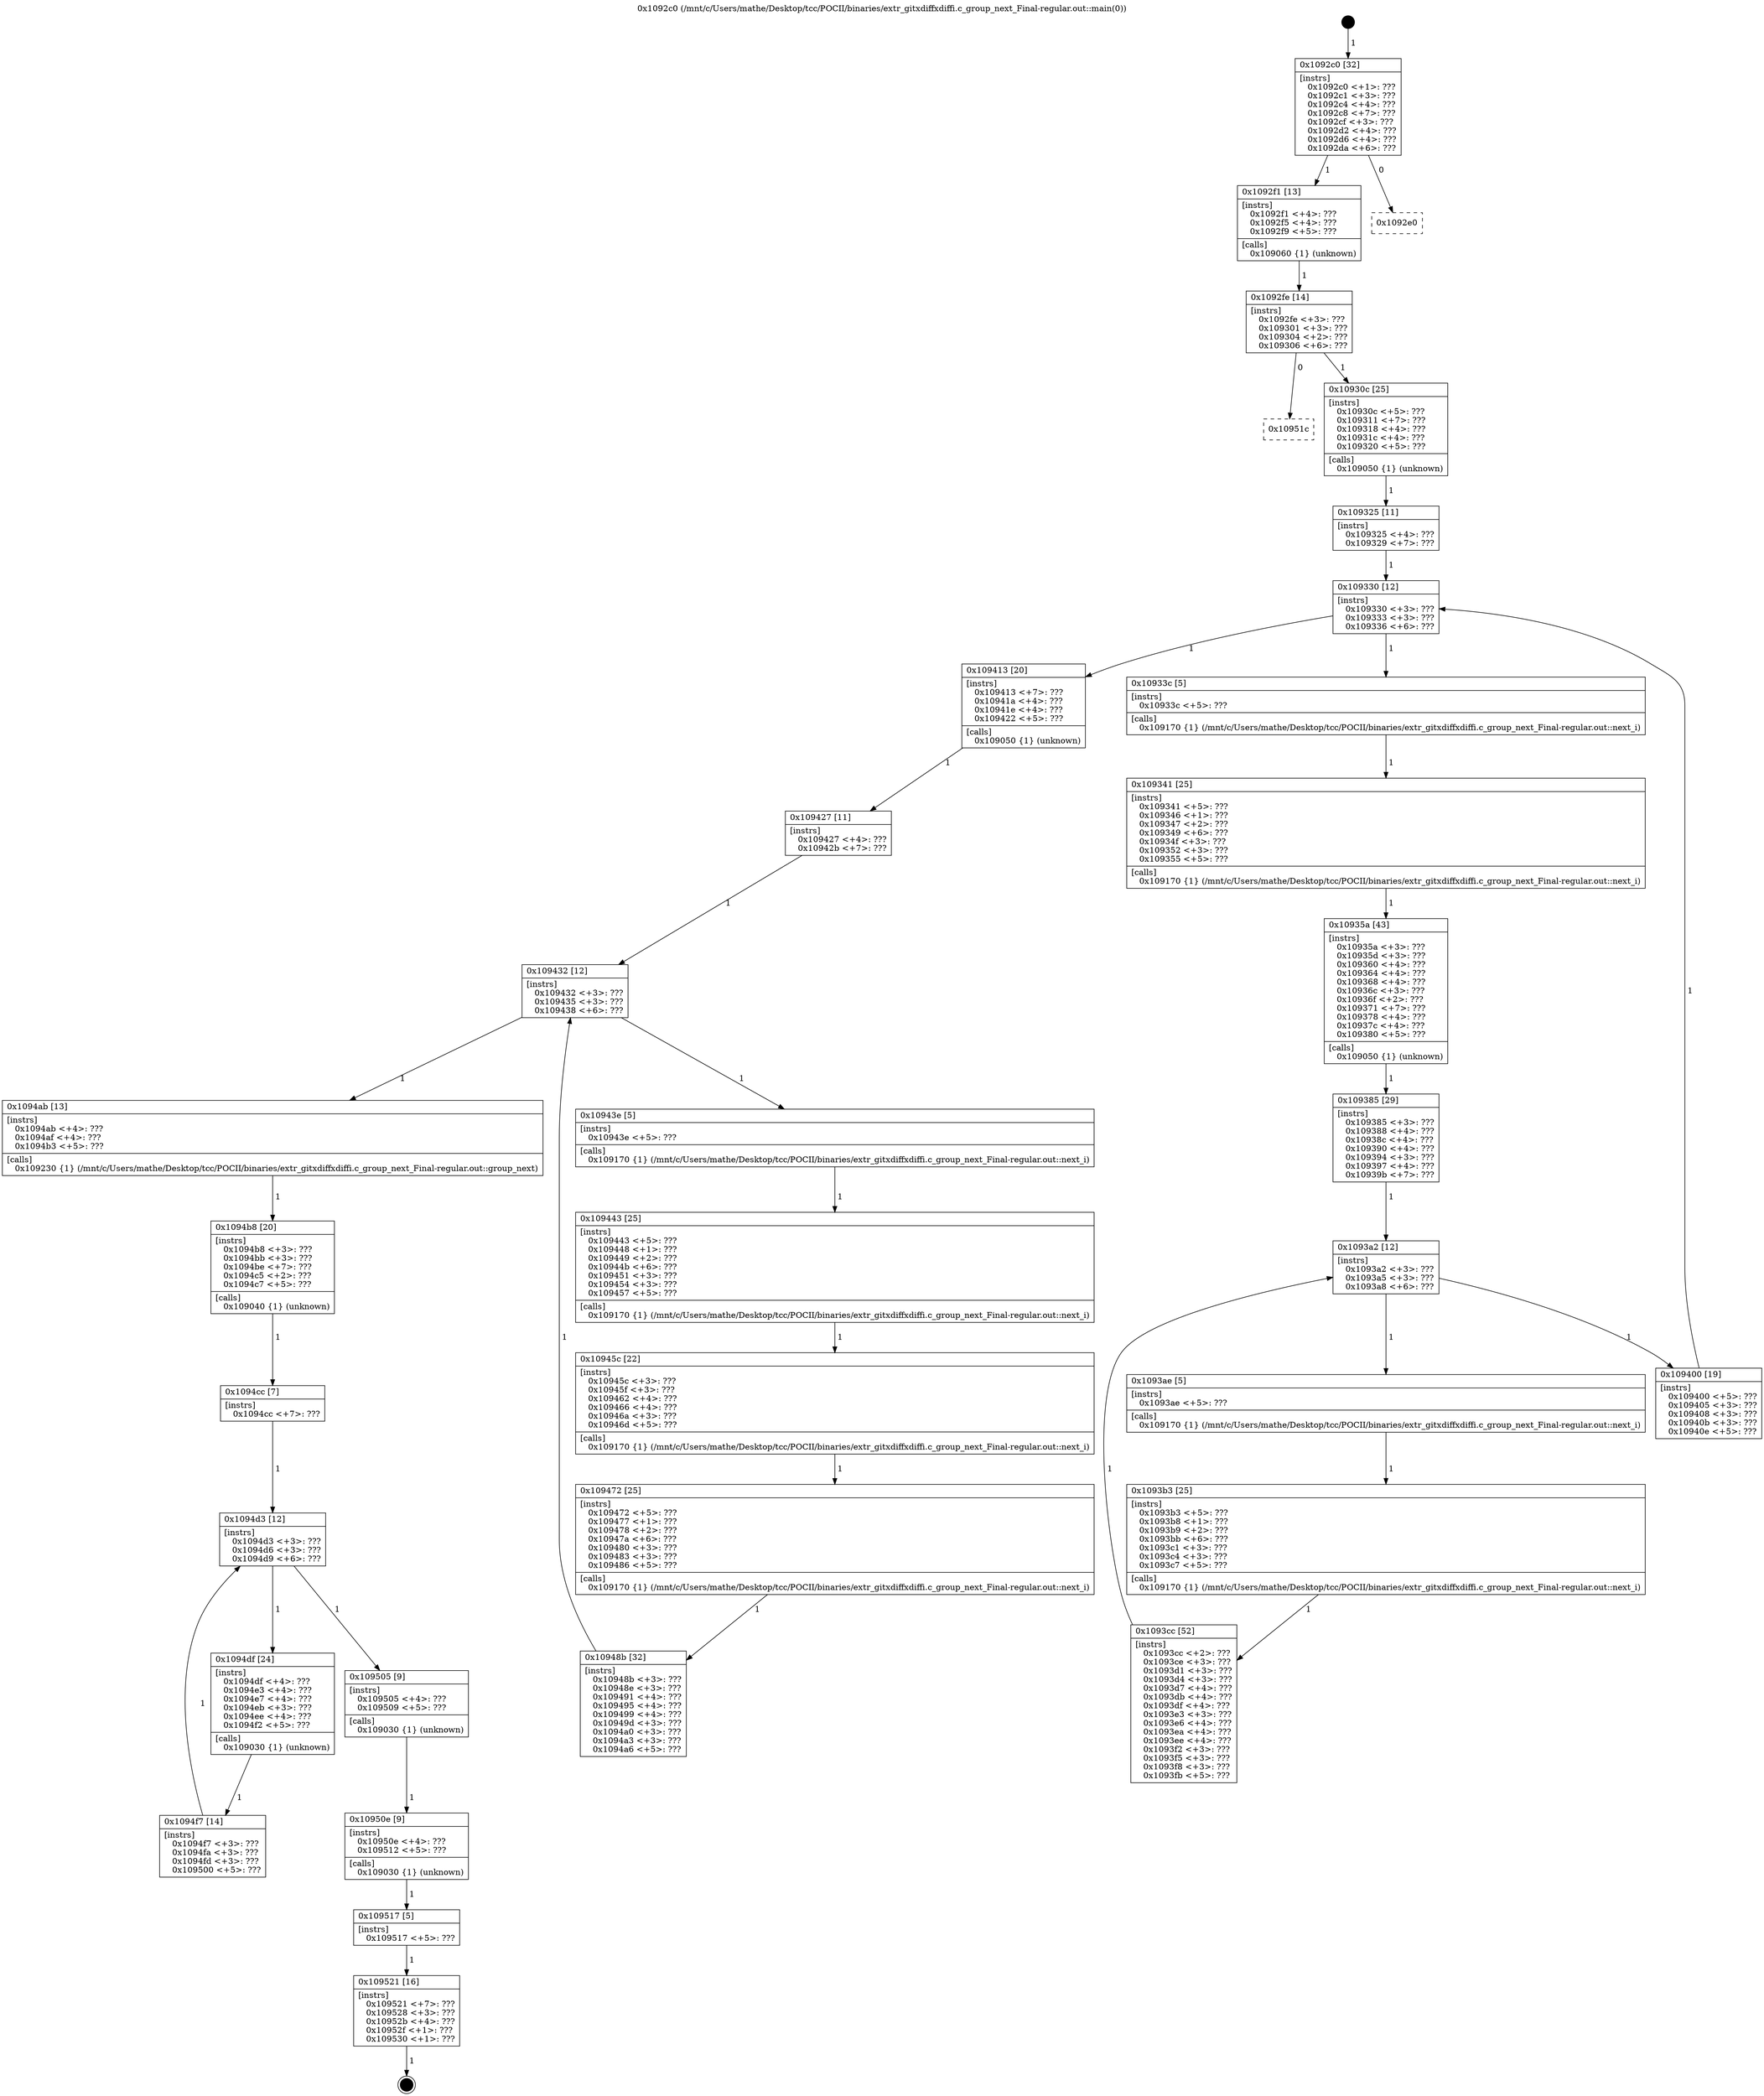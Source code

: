 digraph "0x1092c0" {
  label = "0x1092c0 (/mnt/c/Users/mathe/Desktop/tcc/POCII/binaries/extr_gitxdiffxdiffi.c_group_next_Final-regular.out::main(0))"
  labelloc = "t"
  node[shape=record]

  Entry [label="",width=0.3,height=0.3,shape=circle,fillcolor=black,style=filled]
  "0x1092c0" [label="{
     0x1092c0 [32]\l
     | [instrs]\l
     &nbsp;&nbsp;0x1092c0 \<+1\>: ???\l
     &nbsp;&nbsp;0x1092c1 \<+3\>: ???\l
     &nbsp;&nbsp;0x1092c4 \<+4\>: ???\l
     &nbsp;&nbsp;0x1092c8 \<+7\>: ???\l
     &nbsp;&nbsp;0x1092cf \<+3\>: ???\l
     &nbsp;&nbsp;0x1092d2 \<+4\>: ???\l
     &nbsp;&nbsp;0x1092d6 \<+4\>: ???\l
     &nbsp;&nbsp;0x1092da \<+6\>: ???\l
  }"]
  "0x1092f1" [label="{
     0x1092f1 [13]\l
     | [instrs]\l
     &nbsp;&nbsp;0x1092f1 \<+4\>: ???\l
     &nbsp;&nbsp;0x1092f5 \<+4\>: ???\l
     &nbsp;&nbsp;0x1092f9 \<+5\>: ???\l
     | [calls]\l
     &nbsp;&nbsp;0x109060 \{1\} (unknown)\l
  }"]
  "0x1092e0" [label="{
     0x1092e0\l
  }", style=dashed]
  "0x1092fe" [label="{
     0x1092fe [14]\l
     | [instrs]\l
     &nbsp;&nbsp;0x1092fe \<+3\>: ???\l
     &nbsp;&nbsp;0x109301 \<+3\>: ???\l
     &nbsp;&nbsp;0x109304 \<+2\>: ???\l
     &nbsp;&nbsp;0x109306 \<+6\>: ???\l
  }"]
  "0x10951c" [label="{
     0x10951c\l
  }", style=dashed]
  "0x10930c" [label="{
     0x10930c [25]\l
     | [instrs]\l
     &nbsp;&nbsp;0x10930c \<+5\>: ???\l
     &nbsp;&nbsp;0x109311 \<+7\>: ???\l
     &nbsp;&nbsp;0x109318 \<+4\>: ???\l
     &nbsp;&nbsp;0x10931c \<+4\>: ???\l
     &nbsp;&nbsp;0x109320 \<+5\>: ???\l
     | [calls]\l
     &nbsp;&nbsp;0x109050 \{1\} (unknown)\l
  }"]
  Exit [label="",width=0.3,height=0.3,shape=circle,fillcolor=black,style=filled,peripheries=2]
  "0x109330" [label="{
     0x109330 [12]\l
     | [instrs]\l
     &nbsp;&nbsp;0x109330 \<+3\>: ???\l
     &nbsp;&nbsp;0x109333 \<+3\>: ???\l
     &nbsp;&nbsp;0x109336 \<+6\>: ???\l
  }"]
  "0x109413" [label="{
     0x109413 [20]\l
     | [instrs]\l
     &nbsp;&nbsp;0x109413 \<+7\>: ???\l
     &nbsp;&nbsp;0x10941a \<+4\>: ???\l
     &nbsp;&nbsp;0x10941e \<+4\>: ???\l
     &nbsp;&nbsp;0x109422 \<+5\>: ???\l
     | [calls]\l
     &nbsp;&nbsp;0x109050 \{1\} (unknown)\l
  }"]
  "0x10933c" [label="{
     0x10933c [5]\l
     | [instrs]\l
     &nbsp;&nbsp;0x10933c \<+5\>: ???\l
     | [calls]\l
     &nbsp;&nbsp;0x109170 \{1\} (/mnt/c/Users/mathe/Desktop/tcc/POCII/binaries/extr_gitxdiffxdiffi.c_group_next_Final-regular.out::next_i)\l
  }"]
  "0x109341" [label="{
     0x109341 [25]\l
     | [instrs]\l
     &nbsp;&nbsp;0x109341 \<+5\>: ???\l
     &nbsp;&nbsp;0x109346 \<+1\>: ???\l
     &nbsp;&nbsp;0x109347 \<+2\>: ???\l
     &nbsp;&nbsp;0x109349 \<+6\>: ???\l
     &nbsp;&nbsp;0x10934f \<+3\>: ???\l
     &nbsp;&nbsp;0x109352 \<+3\>: ???\l
     &nbsp;&nbsp;0x109355 \<+5\>: ???\l
     | [calls]\l
     &nbsp;&nbsp;0x109170 \{1\} (/mnt/c/Users/mathe/Desktop/tcc/POCII/binaries/extr_gitxdiffxdiffi.c_group_next_Final-regular.out::next_i)\l
  }"]
  "0x10935a" [label="{
     0x10935a [43]\l
     | [instrs]\l
     &nbsp;&nbsp;0x10935a \<+3\>: ???\l
     &nbsp;&nbsp;0x10935d \<+3\>: ???\l
     &nbsp;&nbsp;0x109360 \<+4\>: ???\l
     &nbsp;&nbsp;0x109364 \<+4\>: ???\l
     &nbsp;&nbsp;0x109368 \<+4\>: ???\l
     &nbsp;&nbsp;0x10936c \<+3\>: ???\l
     &nbsp;&nbsp;0x10936f \<+2\>: ???\l
     &nbsp;&nbsp;0x109371 \<+7\>: ???\l
     &nbsp;&nbsp;0x109378 \<+4\>: ???\l
     &nbsp;&nbsp;0x10937c \<+4\>: ???\l
     &nbsp;&nbsp;0x109380 \<+5\>: ???\l
     | [calls]\l
     &nbsp;&nbsp;0x109050 \{1\} (unknown)\l
  }"]
  "0x1093a2" [label="{
     0x1093a2 [12]\l
     | [instrs]\l
     &nbsp;&nbsp;0x1093a2 \<+3\>: ???\l
     &nbsp;&nbsp;0x1093a5 \<+3\>: ???\l
     &nbsp;&nbsp;0x1093a8 \<+6\>: ???\l
  }"]
  "0x109400" [label="{
     0x109400 [19]\l
     | [instrs]\l
     &nbsp;&nbsp;0x109400 \<+5\>: ???\l
     &nbsp;&nbsp;0x109405 \<+3\>: ???\l
     &nbsp;&nbsp;0x109408 \<+3\>: ???\l
     &nbsp;&nbsp;0x10940b \<+3\>: ???\l
     &nbsp;&nbsp;0x10940e \<+5\>: ???\l
  }"]
  "0x1093ae" [label="{
     0x1093ae [5]\l
     | [instrs]\l
     &nbsp;&nbsp;0x1093ae \<+5\>: ???\l
     | [calls]\l
     &nbsp;&nbsp;0x109170 \{1\} (/mnt/c/Users/mathe/Desktop/tcc/POCII/binaries/extr_gitxdiffxdiffi.c_group_next_Final-regular.out::next_i)\l
  }"]
  "0x1093b3" [label="{
     0x1093b3 [25]\l
     | [instrs]\l
     &nbsp;&nbsp;0x1093b3 \<+5\>: ???\l
     &nbsp;&nbsp;0x1093b8 \<+1\>: ???\l
     &nbsp;&nbsp;0x1093b9 \<+2\>: ???\l
     &nbsp;&nbsp;0x1093bb \<+6\>: ???\l
     &nbsp;&nbsp;0x1093c1 \<+3\>: ???\l
     &nbsp;&nbsp;0x1093c4 \<+3\>: ???\l
     &nbsp;&nbsp;0x1093c7 \<+5\>: ???\l
     | [calls]\l
     &nbsp;&nbsp;0x109170 \{1\} (/mnt/c/Users/mathe/Desktop/tcc/POCII/binaries/extr_gitxdiffxdiffi.c_group_next_Final-regular.out::next_i)\l
  }"]
  "0x1093cc" [label="{
     0x1093cc [52]\l
     | [instrs]\l
     &nbsp;&nbsp;0x1093cc \<+2\>: ???\l
     &nbsp;&nbsp;0x1093ce \<+3\>: ???\l
     &nbsp;&nbsp;0x1093d1 \<+3\>: ???\l
     &nbsp;&nbsp;0x1093d4 \<+3\>: ???\l
     &nbsp;&nbsp;0x1093d7 \<+4\>: ???\l
     &nbsp;&nbsp;0x1093db \<+4\>: ???\l
     &nbsp;&nbsp;0x1093df \<+4\>: ???\l
     &nbsp;&nbsp;0x1093e3 \<+3\>: ???\l
     &nbsp;&nbsp;0x1093e6 \<+4\>: ???\l
     &nbsp;&nbsp;0x1093ea \<+4\>: ???\l
     &nbsp;&nbsp;0x1093ee \<+4\>: ???\l
     &nbsp;&nbsp;0x1093f2 \<+3\>: ???\l
     &nbsp;&nbsp;0x1093f5 \<+3\>: ???\l
     &nbsp;&nbsp;0x1093f8 \<+3\>: ???\l
     &nbsp;&nbsp;0x1093fb \<+5\>: ???\l
  }"]
  "0x109385" [label="{
     0x109385 [29]\l
     | [instrs]\l
     &nbsp;&nbsp;0x109385 \<+3\>: ???\l
     &nbsp;&nbsp;0x109388 \<+4\>: ???\l
     &nbsp;&nbsp;0x10938c \<+4\>: ???\l
     &nbsp;&nbsp;0x109390 \<+4\>: ???\l
     &nbsp;&nbsp;0x109394 \<+3\>: ???\l
     &nbsp;&nbsp;0x109397 \<+4\>: ???\l
     &nbsp;&nbsp;0x10939b \<+7\>: ???\l
  }"]
  "0x109521" [label="{
     0x109521 [16]\l
     | [instrs]\l
     &nbsp;&nbsp;0x109521 \<+7\>: ???\l
     &nbsp;&nbsp;0x109528 \<+3\>: ???\l
     &nbsp;&nbsp;0x10952b \<+4\>: ???\l
     &nbsp;&nbsp;0x10952f \<+1\>: ???\l
     &nbsp;&nbsp;0x109530 \<+1\>: ???\l
  }"]
  "0x109325" [label="{
     0x109325 [11]\l
     | [instrs]\l
     &nbsp;&nbsp;0x109325 \<+4\>: ???\l
     &nbsp;&nbsp;0x109329 \<+7\>: ???\l
  }"]
  "0x109432" [label="{
     0x109432 [12]\l
     | [instrs]\l
     &nbsp;&nbsp;0x109432 \<+3\>: ???\l
     &nbsp;&nbsp;0x109435 \<+3\>: ???\l
     &nbsp;&nbsp;0x109438 \<+6\>: ???\l
  }"]
  "0x1094ab" [label="{
     0x1094ab [13]\l
     | [instrs]\l
     &nbsp;&nbsp;0x1094ab \<+4\>: ???\l
     &nbsp;&nbsp;0x1094af \<+4\>: ???\l
     &nbsp;&nbsp;0x1094b3 \<+5\>: ???\l
     | [calls]\l
     &nbsp;&nbsp;0x109230 \{1\} (/mnt/c/Users/mathe/Desktop/tcc/POCII/binaries/extr_gitxdiffxdiffi.c_group_next_Final-regular.out::group_next)\l
  }"]
  "0x10943e" [label="{
     0x10943e [5]\l
     | [instrs]\l
     &nbsp;&nbsp;0x10943e \<+5\>: ???\l
     | [calls]\l
     &nbsp;&nbsp;0x109170 \{1\} (/mnt/c/Users/mathe/Desktop/tcc/POCII/binaries/extr_gitxdiffxdiffi.c_group_next_Final-regular.out::next_i)\l
  }"]
  "0x109443" [label="{
     0x109443 [25]\l
     | [instrs]\l
     &nbsp;&nbsp;0x109443 \<+5\>: ???\l
     &nbsp;&nbsp;0x109448 \<+1\>: ???\l
     &nbsp;&nbsp;0x109449 \<+2\>: ???\l
     &nbsp;&nbsp;0x10944b \<+6\>: ???\l
     &nbsp;&nbsp;0x109451 \<+3\>: ???\l
     &nbsp;&nbsp;0x109454 \<+3\>: ???\l
     &nbsp;&nbsp;0x109457 \<+5\>: ???\l
     | [calls]\l
     &nbsp;&nbsp;0x109170 \{1\} (/mnt/c/Users/mathe/Desktop/tcc/POCII/binaries/extr_gitxdiffxdiffi.c_group_next_Final-regular.out::next_i)\l
  }"]
  "0x10945c" [label="{
     0x10945c [22]\l
     | [instrs]\l
     &nbsp;&nbsp;0x10945c \<+3\>: ???\l
     &nbsp;&nbsp;0x10945f \<+3\>: ???\l
     &nbsp;&nbsp;0x109462 \<+4\>: ???\l
     &nbsp;&nbsp;0x109466 \<+4\>: ???\l
     &nbsp;&nbsp;0x10946a \<+3\>: ???\l
     &nbsp;&nbsp;0x10946d \<+5\>: ???\l
     | [calls]\l
     &nbsp;&nbsp;0x109170 \{1\} (/mnt/c/Users/mathe/Desktop/tcc/POCII/binaries/extr_gitxdiffxdiffi.c_group_next_Final-regular.out::next_i)\l
  }"]
  "0x109472" [label="{
     0x109472 [25]\l
     | [instrs]\l
     &nbsp;&nbsp;0x109472 \<+5\>: ???\l
     &nbsp;&nbsp;0x109477 \<+1\>: ???\l
     &nbsp;&nbsp;0x109478 \<+2\>: ???\l
     &nbsp;&nbsp;0x10947a \<+6\>: ???\l
     &nbsp;&nbsp;0x109480 \<+3\>: ???\l
     &nbsp;&nbsp;0x109483 \<+3\>: ???\l
     &nbsp;&nbsp;0x109486 \<+5\>: ???\l
     | [calls]\l
     &nbsp;&nbsp;0x109170 \{1\} (/mnt/c/Users/mathe/Desktop/tcc/POCII/binaries/extr_gitxdiffxdiffi.c_group_next_Final-regular.out::next_i)\l
  }"]
  "0x10948b" [label="{
     0x10948b [32]\l
     | [instrs]\l
     &nbsp;&nbsp;0x10948b \<+3\>: ???\l
     &nbsp;&nbsp;0x10948e \<+3\>: ???\l
     &nbsp;&nbsp;0x109491 \<+4\>: ???\l
     &nbsp;&nbsp;0x109495 \<+4\>: ???\l
     &nbsp;&nbsp;0x109499 \<+4\>: ???\l
     &nbsp;&nbsp;0x10949d \<+3\>: ???\l
     &nbsp;&nbsp;0x1094a0 \<+3\>: ???\l
     &nbsp;&nbsp;0x1094a3 \<+3\>: ???\l
     &nbsp;&nbsp;0x1094a6 \<+5\>: ???\l
  }"]
  "0x109427" [label="{
     0x109427 [11]\l
     | [instrs]\l
     &nbsp;&nbsp;0x109427 \<+4\>: ???\l
     &nbsp;&nbsp;0x10942b \<+7\>: ???\l
  }"]
  "0x1094b8" [label="{
     0x1094b8 [20]\l
     | [instrs]\l
     &nbsp;&nbsp;0x1094b8 \<+3\>: ???\l
     &nbsp;&nbsp;0x1094bb \<+3\>: ???\l
     &nbsp;&nbsp;0x1094be \<+7\>: ???\l
     &nbsp;&nbsp;0x1094c5 \<+2\>: ???\l
     &nbsp;&nbsp;0x1094c7 \<+5\>: ???\l
     | [calls]\l
     &nbsp;&nbsp;0x109040 \{1\} (unknown)\l
  }"]
  "0x1094d3" [label="{
     0x1094d3 [12]\l
     | [instrs]\l
     &nbsp;&nbsp;0x1094d3 \<+3\>: ???\l
     &nbsp;&nbsp;0x1094d6 \<+3\>: ???\l
     &nbsp;&nbsp;0x1094d9 \<+6\>: ???\l
  }"]
  "0x109505" [label="{
     0x109505 [9]\l
     | [instrs]\l
     &nbsp;&nbsp;0x109505 \<+4\>: ???\l
     &nbsp;&nbsp;0x109509 \<+5\>: ???\l
     | [calls]\l
     &nbsp;&nbsp;0x109030 \{1\} (unknown)\l
  }"]
  "0x1094df" [label="{
     0x1094df [24]\l
     | [instrs]\l
     &nbsp;&nbsp;0x1094df \<+4\>: ???\l
     &nbsp;&nbsp;0x1094e3 \<+4\>: ???\l
     &nbsp;&nbsp;0x1094e7 \<+4\>: ???\l
     &nbsp;&nbsp;0x1094eb \<+3\>: ???\l
     &nbsp;&nbsp;0x1094ee \<+4\>: ???\l
     &nbsp;&nbsp;0x1094f2 \<+5\>: ???\l
     | [calls]\l
     &nbsp;&nbsp;0x109030 \{1\} (unknown)\l
  }"]
  "0x1094f7" [label="{
     0x1094f7 [14]\l
     | [instrs]\l
     &nbsp;&nbsp;0x1094f7 \<+3\>: ???\l
     &nbsp;&nbsp;0x1094fa \<+3\>: ???\l
     &nbsp;&nbsp;0x1094fd \<+3\>: ???\l
     &nbsp;&nbsp;0x109500 \<+5\>: ???\l
  }"]
  "0x1094cc" [label="{
     0x1094cc [7]\l
     | [instrs]\l
     &nbsp;&nbsp;0x1094cc \<+7\>: ???\l
  }"]
  "0x10950e" [label="{
     0x10950e [9]\l
     | [instrs]\l
     &nbsp;&nbsp;0x10950e \<+4\>: ???\l
     &nbsp;&nbsp;0x109512 \<+5\>: ???\l
     | [calls]\l
     &nbsp;&nbsp;0x109030 \{1\} (unknown)\l
  }"]
  "0x109517" [label="{
     0x109517 [5]\l
     | [instrs]\l
     &nbsp;&nbsp;0x109517 \<+5\>: ???\l
  }"]
  Entry -> "0x1092c0" [label=" 1"]
  "0x1092c0" -> "0x1092f1" [label=" 1"]
  "0x1092c0" -> "0x1092e0" [label=" 0"]
  "0x1092f1" -> "0x1092fe" [label=" 1"]
  "0x1092fe" -> "0x10951c" [label=" 0"]
  "0x1092fe" -> "0x10930c" [label=" 1"]
  "0x109521" -> Exit [label=" 1"]
  "0x10930c" -> "0x109325" [label=" 1"]
  "0x109330" -> "0x109413" [label=" 1"]
  "0x109330" -> "0x10933c" [label=" 1"]
  "0x10933c" -> "0x109341" [label=" 1"]
  "0x109341" -> "0x10935a" [label=" 1"]
  "0x10935a" -> "0x109385" [label=" 1"]
  "0x1093a2" -> "0x109400" [label=" 1"]
  "0x1093a2" -> "0x1093ae" [label=" 1"]
  "0x1093ae" -> "0x1093b3" [label=" 1"]
  "0x1093b3" -> "0x1093cc" [label=" 1"]
  "0x109385" -> "0x1093a2" [label=" 1"]
  "0x1093cc" -> "0x1093a2" [label=" 1"]
  "0x109517" -> "0x109521" [label=" 1"]
  "0x109325" -> "0x109330" [label=" 1"]
  "0x109400" -> "0x109330" [label=" 1"]
  "0x109413" -> "0x109427" [label=" 1"]
  "0x109432" -> "0x1094ab" [label=" 1"]
  "0x109432" -> "0x10943e" [label=" 1"]
  "0x10943e" -> "0x109443" [label=" 1"]
  "0x109443" -> "0x10945c" [label=" 1"]
  "0x10945c" -> "0x109472" [label=" 1"]
  "0x109472" -> "0x10948b" [label=" 1"]
  "0x109427" -> "0x109432" [label=" 1"]
  "0x10948b" -> "0x109432" [label=" 1"]
  "0x1094ab" -> "0x1094b8" [label=" 1"]
  "0x1094b8" -> "0x1094cc" [label=" 1"]
  "0x1094d3" -> "0x109505" [label=" 1"]
  "0x1094d3" -> "0x1094df" [label=" 1"]
  "0x1094df" -> "0x1094f7" [label=" 1"]
  "0x1094cc" -> "0x1094d3" [label=" 1"]
  "0x1094f7" -> "0x1094d3" [label=" 1"]
  "0x109505" -> "0x10950e" [label=" 1"]
  "0x10950e" -> "0x109517" [label=" 1"]
}
